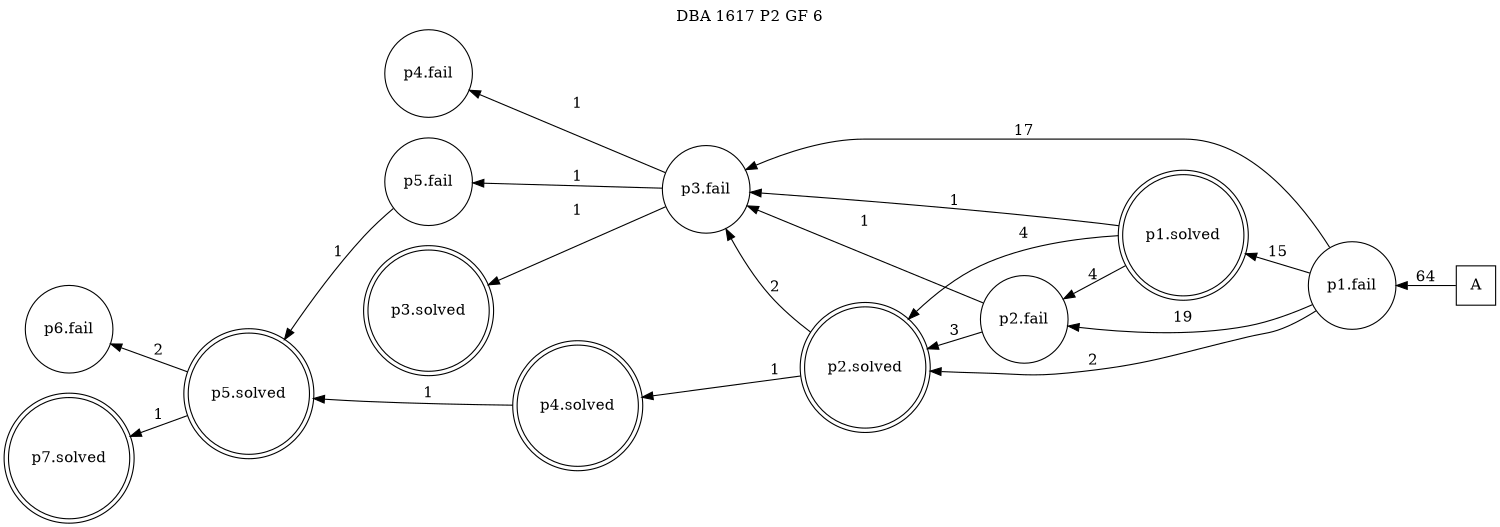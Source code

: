 digraph DBA_1617_P2_GF_6 {
labelloc="tl"
label= " DBA 1617 P2 GF 6 "
rankdir="RL";
graph [ size=" 10 , 10 !"]

"A" [shape="square" label="A"]
"p1.fail" [shape="circle" label="p1.fail"]
"p2.fail" [shape="circle" label="p2.fail"]
"p1.solved" [shape="doublecircle" label="p1.solved"]
"p2.solved" [shape="doublecircle" label="p2.solved"]
"p3.fail" [shape="circle" label="p3.fail"]
"p4.fail" [shape="circle" label="p4.fail"]
"p5.fail" [shape="circle" label="p5.fail"]
"p5.solved" [shape="doublecircle" label="p5.solved"]
"p6.fail" [shape="circle" label="p6.fail"]
"p3.solved" [shape="doublecircle" label="p3.solved"]
"p4.solved" [shape="doublecircle" label="p4.solved"]
"p7.solved" [shape="doublecircle" label="p7.solved"]
"A" -> "p1.fail" [ label=64]
"p1.fail" -> "p2.fail" [ label=19]
"p1.fail" -> "p1.solved" [ label=15]
"p1.fail" -> "p2.solved" [ label=2]
"p1.fail" -> "p3.fail" [ label=17]
"p2.fail" -> "p2.solved" [ label=3]
"p2.fail" -> "p3.fail" [ label=1]
"p1.solved" -> "p2.fail" [ label=4]
"p1.solved" -> "p2.solved" [ label=4]
"p1.solved" -> "p3.fail" [ label=1]
"p2.solved" -> "p3.fail" [ label=2]
"p2.solved" -> "p4.solved" [ label=1]
"p3.fail" -> "p4.fail" [ label=1]
"p3.fail" -> "p5.fail" [ label=1]
"p3.fail" -> "p3.solved" [ label=1]
"p5.fail" -> "p5.solved" [ label=1]
"p5.solved" -> "p6.fail" [ label=2]
"p5.solved" -> "p7.solved" [ label=1]
"p4.solved" -> "p5.solved" [ label=1]
}
